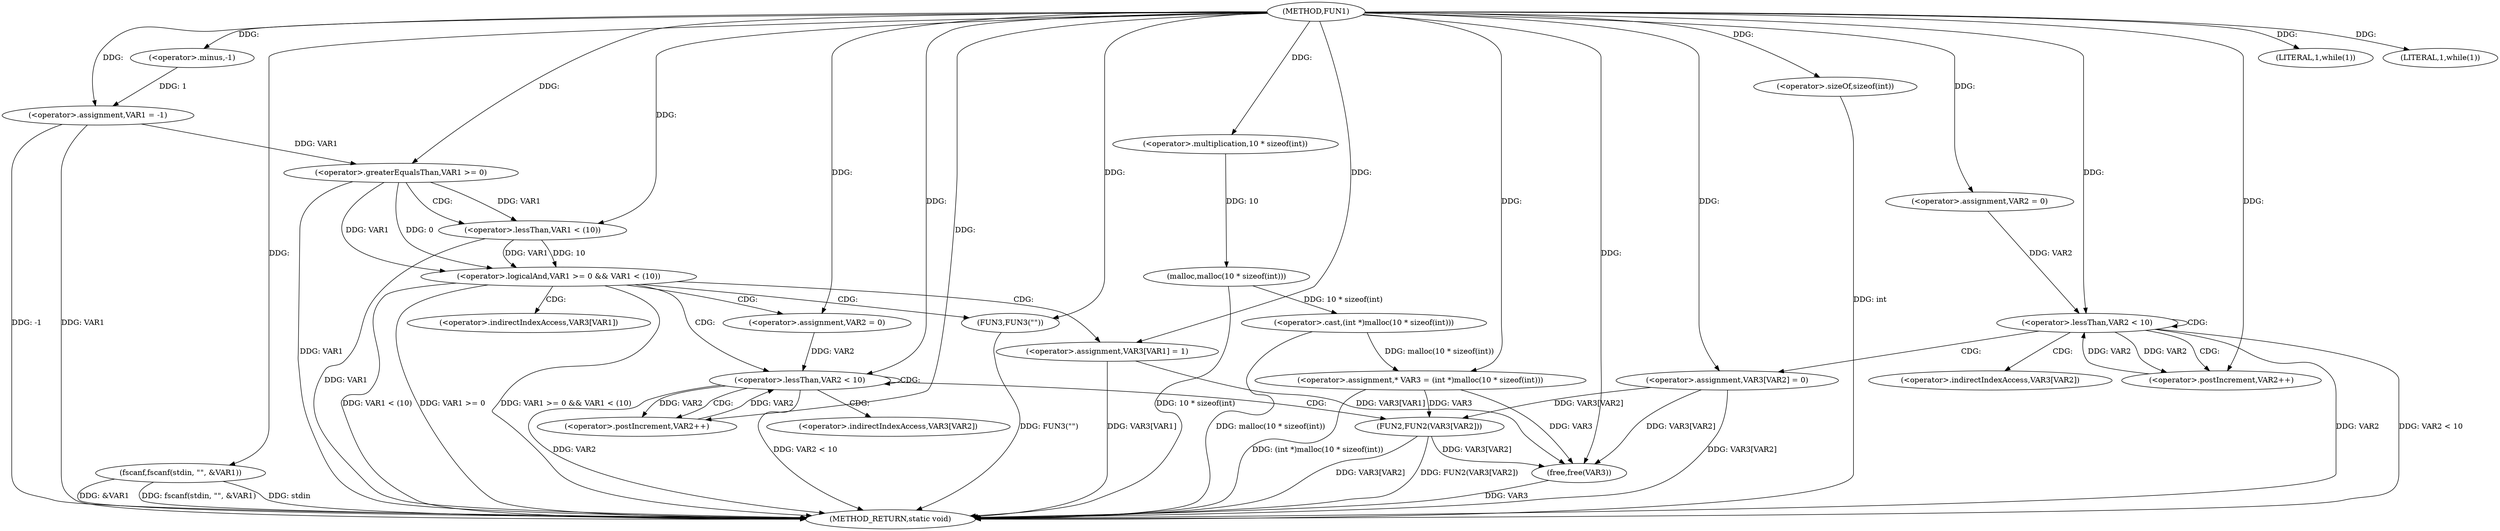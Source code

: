 digraph FUN1 {  
"1000100" [label = "(METHOD,FUN1)" ]
"1000181" [label = "(METHOD_RETURN,static void)" ]
"1000103" [label = "(<operator>.assignment,VAR1 = -1)" ]
"1000105" [label = "(<operator>.minus,-1)" ]
"1000108" [label = "(LITERAL,1,while(1))" ]
"1000110" [label = "(fscanf,fscanf(stdin, \"\", &VAR1))" ]
"1000117" [label = "(LITERAL,1,while(1))" ]
"1000122" [label = "(<operator>.assignment,* VAR3 = (int *)malloc(10 * sizeof(int)))" ]
"1000124" [label = "(<operator>.cast,(int *)malloc(10 * sizeof(int)))" ]
"1000126" [label = "(malloc,malloc(10 * sizeof(int)))" ]
"1000127" [label = "(<operator>.multiplication,10 * sizeof(int))" ]
"1000129" [label = "(<operator>.sizeOf,sizeof(int))" ]
"1000132" [label = "(<operator>.assignment,VAR2 = 0)" ]
"1000135" [label = "(<operator>.lessThan,VAR2 < 10)" ]
"1000138" [label = "(<operator>.postIncrement,VAR2++)" ]
"1000141" [label = "(<operator>.assignment,VAR3[VAR2] = 0)" ]
"1000147" [label = "(<operator>.logicalAnd,VAR1 >= 0 && VAR1 < (10))" ]
"1000148" [label = "(<operator>.greaterEqualsThan,VAR1 >= 0)" ]
"1000151" [label = "(<operator>.lessThan,VAR1 < (10))" ]
"1000155" [label = "(<operator>.assignment,VAR3[VAR1] = 1)" ]
"1000161" [label = "(<operator>.assignment,VAR2 = 0)" ]
"1000164" [label = "(<operator>.lessThan,VAR2 < 10)" ]
"1000167" [label = "(<operator>.postIncrement,VAR2++)" ]
"1000170" [label = "(FUN2,FUN2(VAR3[VAR2]))" ]
"1000176" [label = "(FUN3,FUN3(\"\"))" ]
"1000178" [label = "(free,free(VAR3))" ]
"1000142" [label = "(<operator>.indirectIndexAccess,VAR3[VAR2])" ]
"1000156" [label = "(<operator>.indirectIndexAccess,VAR3[VAR1])" ]
"1000171" [label = "(<operator>.indirectIndexAccess,VAR3[VAR2])" ]
  "1000141" -> "1000181"  [ label = "DDG: VAR3[VAR2]"] 
  "1000147" -> "1000181"  [ label = "DDG: VAR1 < (10)"] 
  "1000103" -> "1000181"  [ label = "DDG: -1"] 
  "1000151" -> "1000181"  [ label = "DDG: VAR1"] 
  "1000126" -> "1000181"  [ label = "DDG: 10 * sizeof(int)"] 
  "1000170" -> "1000181"  [ label = "DDG: FUN2(VAR3[VAR2])"] 
  "1000129" -> "1000181"  [ label = "DDG: int"] 
  "1000164" -> "1000181"  [ label = "DDG: VAR2 < 10"] 
  "1000124" -> "1000181"  [ label = "DDG: malloc(10 * sizeof(int))"] 
  "1000178" -> "1000181"  [ label = "DDG: VAR3"] 
  "1000103" -> "1000181"  [ label = "DDG: VAR1"] 
  "1000148" -> "1000181"  [ label = "DDG: VAR1"] 
  "1000147" -> "1000181"  [ label = "DDG: VAR1 >= 0"] 
  "1000176" -> "1000181"  [ label = "DDG: FUN3(\"\")"] 
  "1000135" -> "1000181"  [ label = "DDG: VAR2 < 10"] 
  "1000110" -> "1000181"  [ label = "DDG: &VAR1"] 
  "1000110" -> "1000181"  [ label = "DDG: fscanf(stdin, \"\", &VAR1)"] 
  "1000135" -> "1000181"  [ label = "DDG: VAR2"] 
  "1000170" -> "1000181"  [ label = "DDG: VAR3[VAR2]"] 
  "1000155" -> "1000181"  [ label = "DDG: VAR3[VAR1]"] 
  "1000147" -> "1000181"  [ label = "DDG: VAR1 >= 0 && VAR1 < (10)"] 
  "1000110" -> "1000181"  [ label = "DDG: stdin"] 
  "1000122" -> "1000181"  [ label = "DDG: (int *)malloc(10 * sizeof(int))"] 
  "1000164" -> "1000181"  [ label = "DDG: VAR2"] 
  "1000105" -> "1000103"  [ label = "DDG: 1"] 
  "1000100" -> "1000103"  [ label = "DDG: "] 
  "1000100" -> "1000105"  [ label = "DDG: "] 
  "1000100" -> "1000108"  [ label = "DDG: "] 
  "1000100" -> "1000110"  [ label = "DDG: "] 
  "1000100" -> "1000117"  [ label = "DDG: "] 
  "1000124" -> "1000122"  [ label = "DDG: malloc(10 * sizeof(int))"] 
  "1000100" -> "1000122"  [ label = "DDG: "] 
  "1000126" -> "1000124"  [ label = "DDG: 10 * sizeof(int)"] 
  "1000127" -> "1000126"  [ label = "DDG: 10"] 
  "1000100" -> "1000127"  [ label = "DDG: "] 
  "1000100" -> "1000129"  [ label = "DDG: "] 
  "1000100" -> "1000132"  [ label = "DDG: "] 
  "1000138" -> "1000135"  [ label = "DDG: VAR2"] 
  "1000132" -> "1000135"  [ label = "DDG: VAR2"] 
  "1000100" -> "1000135"  [ label = "DDG: "] 
  "1000135" -> "1000138"  [ label = "DDG: VAR2"] 
  "1000100" -> "1000138"  [ label = "DDG: "] 
  "1000100" -> "1000141"  [ label = "DDG: "] 
  "1000148" -> "1000147"  [ label = "DDG: VAR1"] 
  "1000148" -> "1000147"  [ label = "DDG: 0"] 
  "1000103" -> "1000148"  [ label = "DDG: VAR1"] 
  "1000100" -> "1000148"  [ label = "DDG: "] 
  "1000151" -> "1000147"  [ label = "DDG: VAR1"] 
  "1000151" -> "1000147"  [ label = "DDG: 10"] 
  "1000148" -> "1000151"  [ label = "DDG: VAR1"] 
  "1000100" -> "1000151"  [ label = "DDG: "] 
  "1000100" -> "1000155"  [ label = "DDG: "] 
  "1000100" -> "1000161"  [ label = "DDG: "] 
  "1000167" -> "1000164"  [ label = "DDG: VAR2"] 
  "1000161" -> "1000164"  [ label = "DDG: VAR2"] 
  "1000100" -> "1000164"  [ label = "DDG: "] 
  "1000164" -> "1000167"  [ label = "DDG: VAR2"] 
  "1000100" -> "1000167"  [ label = "DDG: "] 
  "1000141" -> "1000170"  [ label = "DDG: VAR3[VAR2]"] 
  "1000122" -> "1000170"  [ label = "DDG: VAR3"] 
  "1000100" -> "1000176"  [ label = "DDG: "] 
  "1000141" -> "1000178"  [ label = "DDG: VAR3[VAR2]"] 
  "1000122" -> "1000178"  [ label = "DDG: VAR3"] 
  "1000170" -> "1000178"  [ label = "DDG: VAR3[VAR2]"] 
  "1000155" -> "1000178"  [ label = "DDG: VAR3[VAR1]"] 
  "1000100" -> "1000178"  [ label = "DDG: "] 
  "1000135" -> "1000142"  [ label = "CDG: "] 
  "1000135" -> "1000141"  [ label = "CDG: "] 
  "1000135" -> "1000135"  [ label = "CDG: "] 
  "1000135" -> "1000138"  [ label = "CDG: "] 
  "1000147" -> "1000164"  [ label = "CDG: "] 
  "1000147" -> "1000156"  [ label = "CDG: "] 
  "1000147" -> "1000161"  [ label = "CDG: "] 
  "1000147" -> "1000155"  [ label = "CDG: "] 
  "1000147" -> "1000176"  [ label = "CDG: "] 
  "1000148" -> "1000151"  [ label = "CDG: "] 
  "1000164" -> "1000164"  [ label = "CDG: "] 
  "1000164" -> "1000167"  [ label = "CDG: "] 
  "1000164" -> "1000170"  [ label = "CDG: "] 
  "1000164" -> "1000171"  [ label = "CDG: "] 
}
